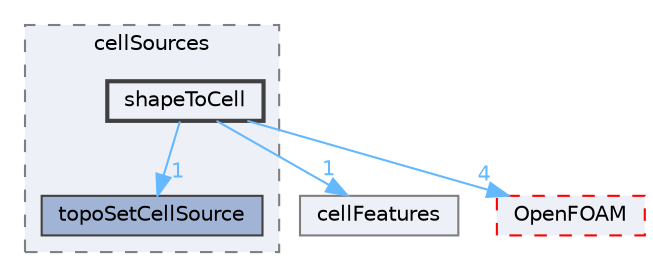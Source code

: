 digraph "src/meshTools/topoSet/cellSources/shapeToCell"
{
 // LATEX_PDF_SIZE
  bgcolor="transparent";
  edge [fontname=Helvetica,fontsize=10,labelfontname=Helvetica,labelfontsize=10];
  node [fontname=Helvetica,fontsize=10,shape=box,height=0.2,width=0.4];
  compound=true
  subgraph clusterdir_7191e266c7adc3c79494645c7d896727 {
    graph [ bgcolor="#edf0f7", pencolor="grey50", label="cellSources", fontname=Helvetica,fontsize=10 style="filled,dashed", URL="dir_7191e266c7adc3c79494645c7d896727.html",tooltip=""]
  dir_4ae62864b70182b5576499dcedbe0929 [label="topoSetCellSource", fillcolor="#a2b4d6", color="grey25", style="filled", URL="dir_4ae62864b70182b5576499dcedbe0929.html",tooltip=""];
  dir_99decd8bfd57705eb9c478420ac68d1c [label="shapeToCell", fillcolor="#edf0f7", color="grey25", style="filled,bold", URL="dir_99decd8bfd57705eb9c478420ac68d1c.html",tooltip=""];
  }
  dir_8e84b7a8ecd36470533812cac5903fcd [label="cellFeatures", fillcolor="#edf0f7", color="grey50", style="filled", URL="dir_8e84b7a8ecd36470533812cac5903fcd.html",tooltip=""];
  dir_c5473ff19b20e6ec4dfe5c310b3778a8 [label="OpenFOAM", fillcolor="#edf0f7", color="red", style="filled,dashed", URL="dir_c5473ff19b20e6ec4dfe5c310b3778a8.html",tooltip=""];
  dir_99decd8bfd57705eb9c478420ac68d1c->dir_4ae62864b70182b5576499dcedbe0929 [headlabel="1", labeldistance=1.5 headhref="dir_003513_004075.html" href="dir_003513_004075.html" color="steelblue1" fontcolor="steelblue1"];
  dir_99decd8bfd57705eb9c478420ac68d1c->dir_8e84b7a8ecd36470533812cac5903fcd [headlabel="1", labeldistance=1.5 headhref="dir_003513_000420.html" href="dir_003513_000420.html" color="steelblue1" fontcolor="steelblue1"];
  dir_99decd8bfd57705eb9c478420ac68d1c->dir_c5473ff19b20e6ec4dfe5c310b3778a8 [headlabel="4", labeldistance=1.5 headhref="dir_003513_002695.html" href="dir_003513_002695.html" color="steelblue1" fontcolor="steelblue1"];
}
